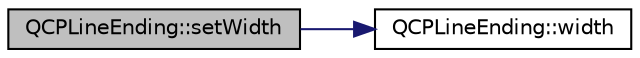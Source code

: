 digraph "QCPLineEnding::setWidth"
{
 // LATEX_PDF_SIZE
  edge [fontname="Helvetica",fontsize="10",labelfontname="Helvetica",labelfontsize="10"];
  node [fontname="Helvetica",fontsize="10",shape=record];
  rankdir="LR";
  Node1 [label="QCPLineEnding::setWidth",height=0.2,width=0.4,color="black", fillcolor="grey75", style="filled", fontcolor="black",tooltip=" "];
  Node1 -> Node2 [color="midnightblue",fontsize="10",style="solid",fontname="Helvetica"];
  Node2 [label="QCPLineEnding::width",height=0.2,width=0.4,color="black", fillcolor="white", style="filled",URL="$classQCPLineEnding.html#ae6f1fb83c210da6ace35d629993287f3",tooltip=" "];
}
